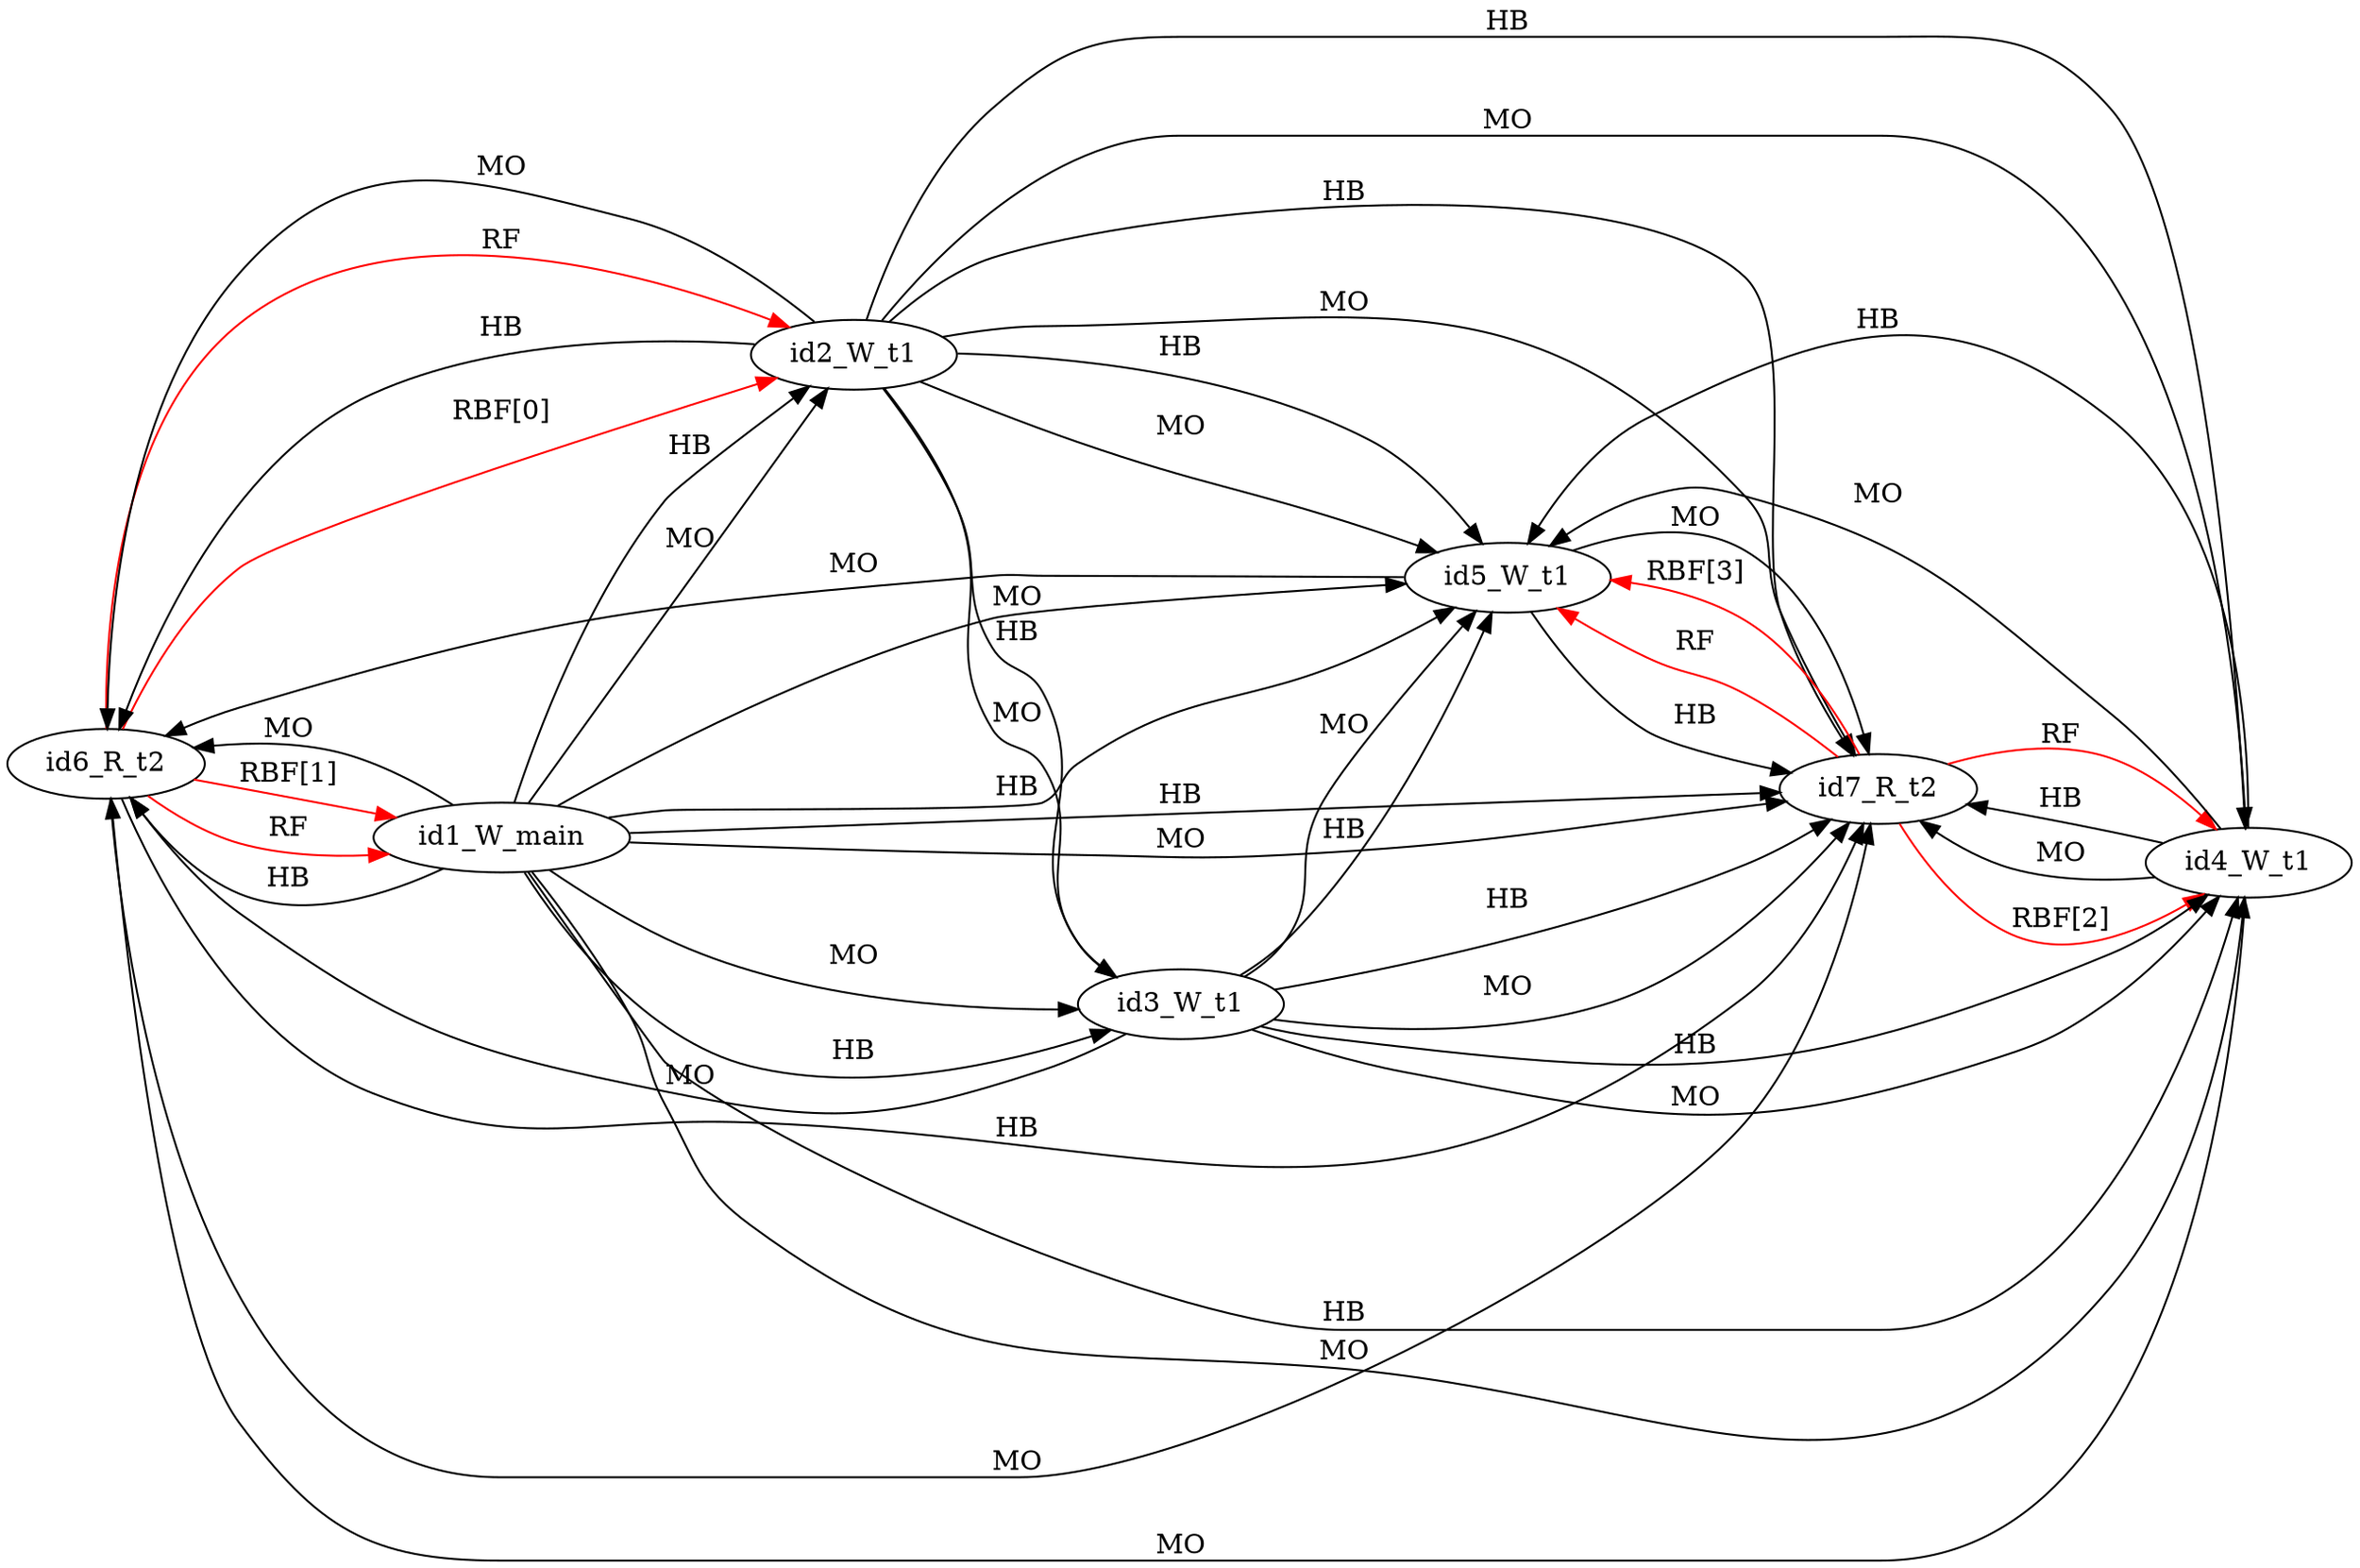 digraph memory_model {
rankdir=LR;
id6_R_t2 -> id1_W_main [label = "RBF[1]", color="red"];
id6_R_t2 -> id2_W_t1 [label = "RBF[0]", color="red"];
id7_R_t2 -> id4_W_t1 [label = "RBF[2]", color="red"];
id7_R_t2 -> id5_W_t1 [label = "RBF[3]", color="red"];
id6_R_t2 -> id1_W_main [label = "RF", color="red"];
id6_R_t2 -> id2_W_t1 [label = "RF", color="red"];
id7_R_t2 -> id4_W_t1 [label = "RF", color="red"];
id7_R_t2 -> id5_W_t1 [label = "RF", color="red"];
id2_W_t1 -> id3_W_t1 [label = "HB", color="black"];
id2_W_t1 -> id4_W_t1 [label = "HB", color="black"];
id2_W_t1 -> id5_W_t1 [label = "HB", color="black"];
id3_W_t1 -> id4_W_t1 [label = "HB", color="black"];
id3_W_t1 -> id5_W_t1 [label = "HB", color="black"];
id4_W_t1 -> id5_W_t1 [label = "HB", color="black"];
id6_R_t2 -> id7_R_t2 [label = "HB", color="black"];
id1_W_main -> id2_W_t1 [label = "HB", color="black"];
id1_W_main -> id3_W_t1 [label = "HB", color="black"];
id1_W_main -> id4_W_t1 [label = "HB", color="black"];
id1_W_main -> id5_W_t1 [label = "HB", color="black"];
id1_W_main -> id6_R_t2 [label = "HB", color="black"];
id1_W_main -> id7_R_t2 [label = "HB", color="black"];
id2_W_t1 -> id6_R_t2 [label = "HB", color="black"];
id2_W_t1 -> id7_R_t2 [label = "HB", color="black"];
id3_W_t1 -> id7_R_t2 [label = "HB", color="black"];
id4_W_t1 -> id7_R_t2 [label = "HB", color="black"];
id5_W_t1 -> id7_R_t2 [label = "HB", color="black"];
id2_W_t1 -> id3_W_t1 [label = "MO", color="black"];
id2_W_t1 -> id4_W_t1 [label = "MO", color="black"];
id2_W_t1 -> id5_W_t1 [label = "MO", color="black"];
id3_W_t1 -> id4_W_t1 [label = "MO", color="black"];
id3_W_t1 -> id5_W_t1 [label = "MO", color="black"];
id4_W_t1 -> id5_W_t1 [label = "MO", color="black"];
id6_R_t2 -> id7_R_t2 [label = "MO", color="black"];
id1_W_main -> id2_W_t1 [label = "MO", color="black"];
id1_W_main -> id3_W_t1 [label = "MO", color="black"];
id1_W_main -> id4_W_t1 [label = "MO", color="black"];
id1_W_main -> id5_W_t1 [label = "MO", color="black"];
id1_W_main -> id6_R_t2 [label = "MO", color="black"];
id1_W_main -> id7_R_t2 [label = "MO", color="black"];
id2_W_t1 -> id6_R_t2 [label = "MO", color="black"];
id2_W_t1 -> id7_R_t2 [label = "MO", color="black"];
id3_W_t1 -> id6_R_t2 [label = "MO", color="black"];
id3_W_t1 -> id7_R_t2 [label = "MO", color="black"];
id4_W_t1 -> id6_R_t2 [label = "MO", color="black"];
id4_W_t1 -> id7_R_t2 [label = "MO", color="black"];
id5_W_t1 -> id6_R_t2 [label = "MO", color="black"];
id5_W_t1 -> id7_R_t2 [label = "MO", color="black"];
}